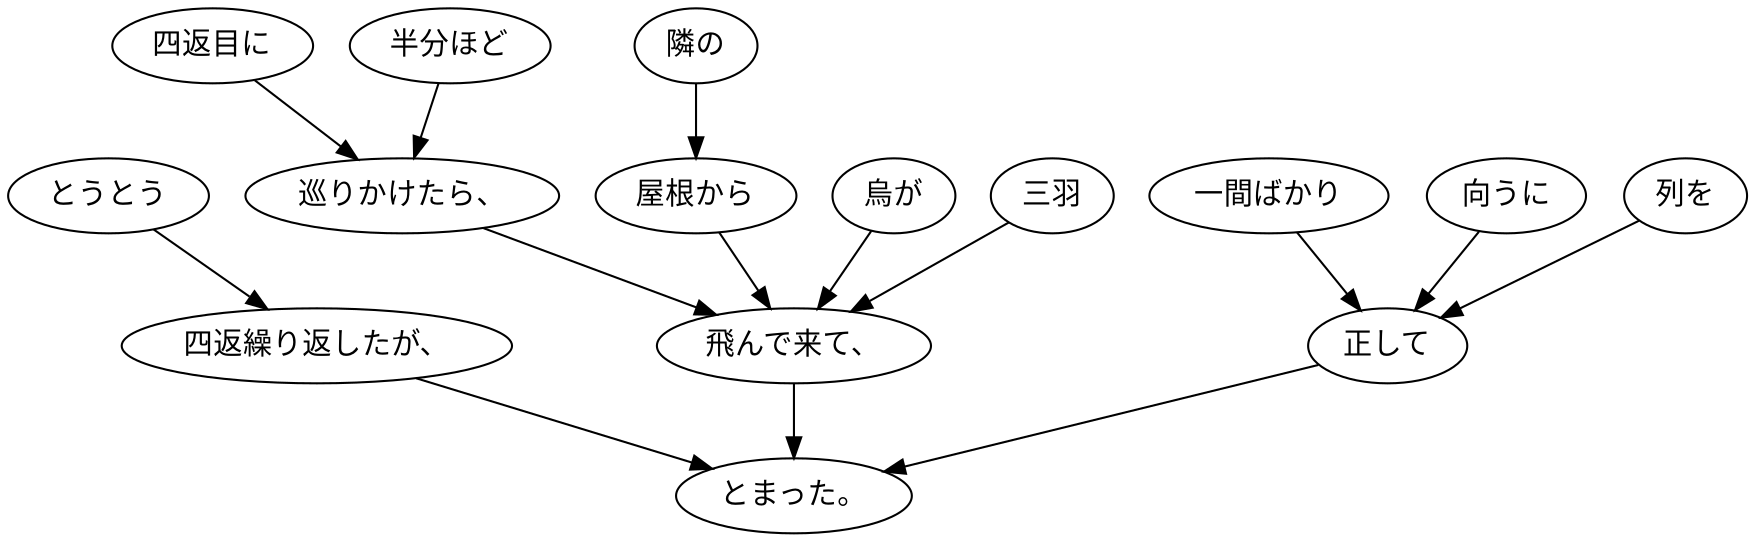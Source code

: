 digraph graph4124 {
	node0 [label="とうとう"];
	node1 [label="四返繰り返したが、"];
	node2 [label="四返目に"];
	node3 [label="半分ほど"];
	node4 [label="巡りかけたら、"];
	node5 [label="隣の"];
	node6 [label="屋根から"];
	node7 [label="烏が"];
	node8 [label="三羽"];
	node9 [label="飛んで来て、"];
	node10 [label="一間ばかり"];
	node11 [label="向うに"];
	node12 [label="列を"];
	node13 [label="正して"];
	node14 [label="とまった。"];
	node0 -> node1;
	node1 -> node14;
	node2 -> node4;
	node3 -> node4;
	node4 -> node9;
	node5 -> node6;
	node6 -> node9;
	node7 -> node9;
	node8 -> node9;
	node9 -> node14;
	node10 -> node13;
	node11 -> node13;
	node12 -> node13;
	node13 -> node14;
}
